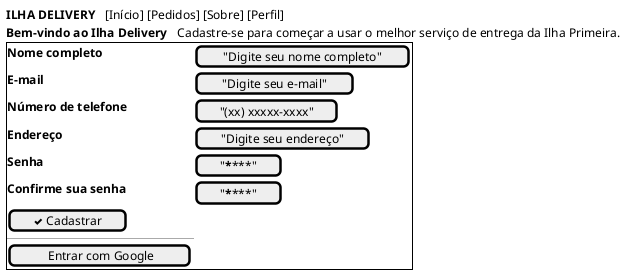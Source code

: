 @startsalt Cadastro

{
{T
  | **ILHA DELIVERY**         | [Início] [Pedidos] [Sobre] [Perfil] |
}

{T
  | **Bem-vindo ao Ilha Delivery** |
  | Cadastre-se para começar a usar o melhor serviço de entrega da Ilha Primeira. |
}

{+
  **Nome completo**         | ["Digite seu nome completo"]
  **E-mail**                | ["Digite seu e-mail"]
  **Número de telefone**    | ["(xx) xxxxx-xxxx"]
  **Endereço**              | ["Digite seu endereço"]
  **Senha**                 | ["********"]
  **Confirme sua senha**    | ["********"]


  [ <&check> Cadastrar ]

  -- ou --

  [ <&google> Entrar com Google ]
}

}

@endsalt
